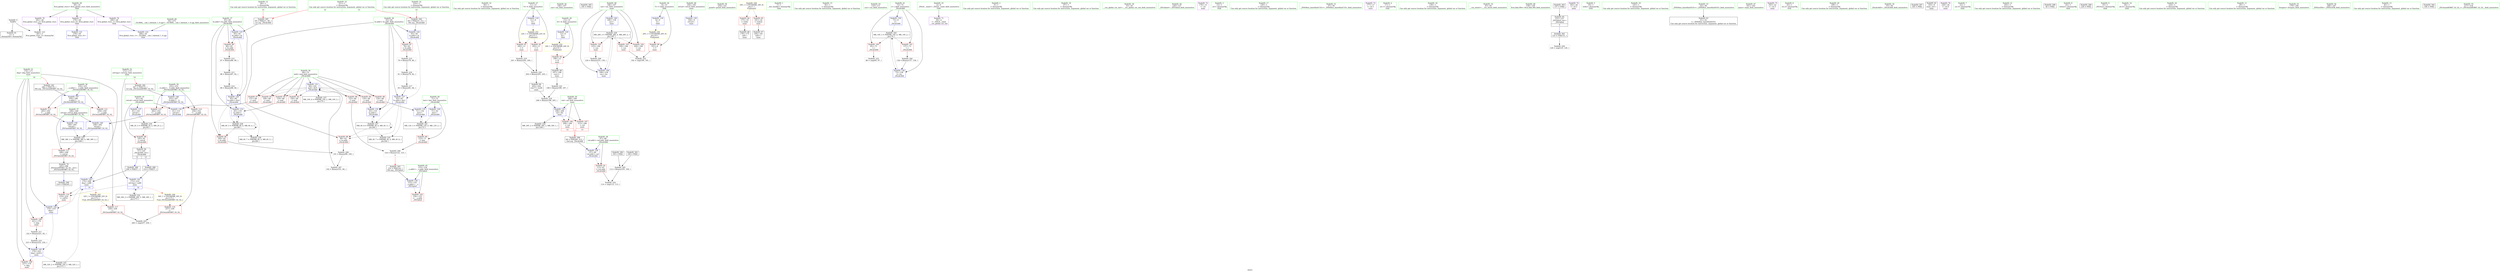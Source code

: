digraph "SVFG" {
	label="SVFG";

	Node0x55e3851e9560 [shape=record,color=grey,label="{NodeID: 0\nNullPtr}"];
	Node0x55e3851e9560 -> Node0x55e385205230[style=solid];
	Node0x55e3851e9560 -> Node0x55e385209670[style=solid];
	Node0x55e385203f70 [shape=record,color=red,label="{NodeID: 97\n131\<--69\n\<--mid\n_Z4calcddd\n}"];
	Node0x55e385203f70 -> Node0x55e385209f90[style=solid];
	Node0x55e385201610 [shape=record,color=green,label="{NodeID: 14\n84\<--1\n\<--dummyObj\nCan only get source location for instruction, argument, global var or function.}"];
	Node0x55e385203ab0 [shape=record,color=red,label="{NodeID: 111\n268\<--248\n\<--retval\n_ZSt3minIdERKT_S2_S2_\n}"];
	Node0x55e385203ab0 -> Node0x55e3852059e0[style=solid];
	Node0x55e385202410 [shape=record,color=green,label="{NodeID: 28\n13\<--14\nD\<--D_field_insensitive\nGlob }"];
	Node0x55e385202410 -> Node0x55e385206500[style=solid];
	Node0x55e385202410 -> Node0x55e385209370[style=solid];
	Node0x55e38522b180 [shape=record,color=black,label="{NodeID: 291\n246 = PHI(170, )\n0th arg _ZSt3minIdERKT_S2_S2_ }"];
	Node0x55e38522b180 -> Node0x55e38520aa20[style=solid];
	Node0x55e38520f1c0 [shape=record,color=grey,label="{NodeID: 208\n124 = Binary(122, 123, )\n|{<s0>5}}"];
	Node0x55e38520f1c0:s0 -> Node0x55e38522b400[style=solid,color=red];
	Node0x55e385209840 [shape=record,color=blue,label="{NodeID: 125\n65\<--59\nhi.addr\<--hi\n_Z4calcddd\n}"];
	Node0x55e385209840 -> Node0x55e3852069e0[style=dashed];
	Node0x55e385209840 -> Node0x55e385209ab0[style=dashed];
	Node0x55e3852030c0 [shape=record,color=green,label="{NodeID: 42\n106\<--107\nsin\<--sin_field_insensitive\n}"];
	Node0x55e38522c980 [shape=record,color=black,label="{NodeID: 305\n195 = PHI()\n}"];
	Node0x55e3852106c0 [shape=record,color=grey,label="{NodeID: 222\n192 = cmp(190, 191, )\n}"];
	Node0x55e38520a3a0 [shape=record,color=blue,label="{NodeID: 139\n164\<--9\nretval\<--\nmain\n}"];
	Node0x55e385204dc0 [shape=record,color=green,label="{NodeID: 56\n230\<--231\nprintf\<--printf_field_insensitive\n}"];
	Node0x55e38521a600 [shape=record,color=black,label="{NodeID: 236\nMR_6V_7 = PHI(MR_6V_4, MR_6V_5, )\npts\{66 \}\n}"];
	Node0x55e3852059e0 [shape=record,color=black,label="{NodeID: 70\n245\<--268\n_ZSt3minIdERKT_S2_S2__ret\<--\n_ZSt3minIdERKT_S2_S2_\n|{<s0>14}}"];
	Node0x55e3852059e0:s0 -> Node0x55e38522b080[style=solid,color=blue];
	Node0x55e38521e1d0 [shape=record,color=yellow,style=double,label="{NodeID: 250\n20V_1 = ENCHI(MR_20V_0)\npts\{10 \}\nFun[main]}"];
	Node0x55e38521e1d0 -> Node0x55e385206290[style=dashed];
	Node0x55e3852065d0 [shape=record,color=red,label="{NodeID: 84\n175\<--19\n\<--stdin\nmain\n}"];
	Node0x55e3852065d0 -> Node0x55e3852056a0[style=solid];
	Node0x55e385200610 [shape=record,color=green,label="{NodeID: 1\n7\<--1\n__dso_handle\<--dummyObj\nGlob }"];
	Node0x55e385204040 [shape=record,color=red,label="{NodeID: 98\n134\<--69\n\<--mid\n_Z4calcddd\n}"];
	Node0x55e385204040 -> Node0x55e38520a060[style=solid];
	Node0x55e385201710 [shape=record,color=green,label="{NodeID: 15\n92\<--1\n\<--dummyObj\nCan only get source location for instruction, argument, global var or function.}"];
	Node0x55e385203b80 [shape=record,color=red,label="{NodeID: 112\n258\<--250\n\<--__a.addr\n_ZSt3minIdERKT_S2_S2_\n}"];
	Node0x55e385203b80 -> Node0x55e3852090d0[style=solid];
	Node0x55e385202510 [shape=record,color=green,label="{NodeID: 29\n28\<--32\nllvm.global_ctors\<--llvm.global_ctors_field_insensitive\nGlob }"];
	Node0x55e385202510 -> Node0x55e385205f90[style=solid];
	Node0x55e385202510 -> Node0x55e385206090[style=solid];
	Node0x55e385202510 -> Node0x55e385206190[style=solid];
	Node0x55e38522b2c0 [shape=record,color=black,label="{NodeID: 292\n247 = PHI(172, )\n1st arg _ZSt3minIdERKT_S2_S2_ }"];
	Node0x55e38522b2c0 -> Node0x55e38520aaf0[style=solid];
	Node0x55e38520f340 [shape=record,color=grey,label="{NodeID: 209\n234 = Binary(233, 139, )\n}"];
	Node0x55e38520f340 -> Node0x55e38520a950[style=solid];
	Node0x55e385209910 [shape=record,color=blue,label="{NodeID: 126\n67\<--60\nval.addr\<--val\n_Z4calcddd\n}"];
	Node0x55e385209910 -> Node0x55e385206b80[style=dashed];
	Node0x55e3852031c0 [shape=record,color=green,label="{NodeID: 43\n110\<--111\ncos\<--cos_field_insensitive\n}"];
	Node0x55e38522ca50 [shape=record,color=black,label="{NodeID: 306\n209 = PHI(57, )\n}"];
	Node0x55e38522ca50 -> Node0x55e38520a610[style=solid];
	Node0x55e385210840 [shape=record,color=grey,label="{NodeID: 223\n96 = cmp(95, 97, )\n}"];
	Node0x55e38520a470 [shape=record,color=blue,label="{NodeID: 140\n166\<--139\ncas\<--\nmain\n}"];
	Node0x55e38520a470 -> Node0x55e385218300[style=dashed];
	Node0x55e385204ec0 [shape=record,color=green,label="{NodeID: 57\n248\<--249\nretval\<--retval_field_insensitive\n_ZSt3minIdERKT_S2_S2_\n}"];
	Node0x55e385204ec0 -> Node0x55e385203ab0[style=solid];
	Node0x55e385204ec0 -> Node0x55e38520abc0[style=solid];
	Node0x55e385204ec0 -> Node0x55e38520ac90[style=solid];
	Node0x55e38521ab00 [shape=record,color=black,label="{NodeID: 237\nMR_10V_4 = PHI(MR_10V_2, MR_10V_3, )\npts\{70 \}\n}"];
	Node0x55e385205ab0 [shape=record,color=purple,label="{NodeID: 71\n39\<--4\n\<--_ZStL8__ioinit\n__cxx_global_var_init\n}"];
	Node0x55e38521e2b0 [shape=record,color=yellow,style=double,label="{NodeID: 251\n22V_1 = ENCHI(MR_22V_0)\npts\{12 \}\nFun[main]}"];
	Node0x55e38521e2b0 -> Node0x55e385206360[style=dashed];
	Node0x55e38521e2b0 -> Node0x55e385206430[style=dashed];
	Node0x55e3852066a0 [shape=record,color=red,label="{NodeID: 85\n181\<--24\n\<--stdout\nmain\n}"];
	Node0x55e3852066a0 -> Node0x55e385205770[style=solid];
	Node0x55e3852006a0 [shape=record,color=green,label="{NodeID: 2\n9\<--1\n\<--dummyObj\nCan only get source location for instruction, argument, global var or function.}"];
	Node0x55e385204110 [shape=record,color=red,label="{NodeID: 99\n123\<--71\n\<--last\n_Z4calcddd\n}"];
	Node0x55e385204110 -> Node0x55e38520f1c0[style=solid];
	Node0x55e385201810 [shape=record,color=green,label="{NodeID: 16\n97\<--1\n\<--dummyObj\nCan only get source location for instruction, argument, global var or function.}"];
	Node0x55e385203c50 [shape=record,color=red,label="{NodeID: 113\n265\<--250\n\<--__a.addr\n_ZSt3minIdERKT_S2_S2_\n}"];
	Node0x55e385203c50 -> Node0x55e38520ac90[style=solid];
	Node0x55e385202610 [shape=record,color=green,label="{NodeID: 30\n33\<--34\n__cxx_global_var_init\<--__cxx_global_var_init_field_insensitive\n}"];
	Node0x55e38522b400 [shape=record,color=black,label="{NodeID: 293\n152 = PHI(124, )\n0th arg _ZSt3absd }"];
	Node0x55e38522b400 -> Node0x55e38520a2d0[style=solid];
	Node0x55e38520f4c0 [shape=record,color=grey,label="{NodeID: 210\n223 = Binary(222, 224, )\n}"];
	Node0x55e38520f4c0 -> Node0x55e38520a880[style=solid];
	Node0x55e3852099e0 [shape=record,color=blue,label="{NodeID: 127\n63\<--83\nlo.addr\<--div1\n_Z4calcddd\n}"];
	Node0x55e3852099e0 -> Node0x55e385206910[style=dashed];
	Node0x55e3852099e0 -> Node0x55e385209df0[style=dashed];
	Node0x55e3852099e0 -> Node0x55e385217900[style=dashed];
	Node0x55e3852099e0 -> Node0x55e38521a100[style=dashed];
	Node0x55e3852032c0 [shape=record,color=green,label="{NodeID: 44\n126\<--127\n_ZSt3absd\<--_ZSt3absd_field_insensitive\n}"];
	Node0x55e3852109c0 [shape=record,color=grey,label="{NodeID: 224\n114 = cmp(112, 113, )\n}"];
	Node0x55e38520a540 [shape=record,color=blue,label="{NodeID: 141\n168\<--206\nval\<--div\nmain\n}"];
	Node0x55e38520a540 -> Node0x55e3852036a0[style=dashed];
	Node0x55e38520a540 -> Node0x55e385203770[style=dashed];
	Node0x55e38520a540 -> Node0x55e385218800[style=dashed];
	Node0x55e385204f90 [shape=record,color=green,label="{NodeID: 58\n250\<--251\n__a.addr\<--__a.addr_field_insensitive\n_ZSt3minIdERKT_S2_S2_\n}"];
	Node0x55e385204f90 -> Node0x55e385203b80[style=solid];
	Node0x55e385204f90 -> Node0x55e385203c50[style=solid];
	Node0x55e385204f90 -> Node0x55e38520aa20[style=solid];
	Node0x55e385205b80 [shape=record,color=purple,label="{NodeID: 72\n176\<--15\n\<--.str\nmain\n}"];
	Node0x55e38521e390 [shape=record,color=yellow,style=double,label="{NodeID: 252\n24V_1 = ENCHI(MR_24V_0)\npts\{14 \}\nFun[main]}"];
	Node0x55e38521e390 -> Node0x55e385206500[style=dashed];
	Node0x55e385206770 [shape=record,color=red,label="{NodeID: 86\n145\<--61\n\<--retval\n_Z4calcddd\n}"];
	Node0x55e385206770 -> Node0x55e385205500[style=solid];
	Node0x55e385200730 [shape=record,color=green,label="{NodeID: 3\n15\<--1\n.str\<--dummyObj\nGlob }"];
	Node0x55e3852041e0 [shape=record,color=red,label="{NodeID: 100\n95\<--73\n\<--i\n_Z4calcddd\n}"];
	Node0x55e3852041e0 -> Node0x55e385210840[style=solid];
	Node0x55e385201910 [shape=record,color=green,label="{NodeID: 17\n129\<--1\n\<--dummyObj\nCan only get source location for instruction, argument, global var or function.}"];
	Node0x55e385203d20 [shape=record,color=red,label="{NodeID: 114\n256\<--252\n\<--__b.addr\n_ZSt3minIdERKT_S2_S2_\n}"];
	Node0x55e385203d20 -> Node0x55e385209040[style=solid];
	Node0x55e385202710 [shape=record,color=green,label="{NodeID: 31\n37\<--38\n_ZNSt8ios_base4InitC1Ev\<--_ZNSt8ios_base4InitC1Ev_field_insensitive\n}"];
	Node0x55e38522b540 [shape=record,color=black,label="{NodeID: 294\n58 = PHI(210, 211, )\n0th arg _Z4calcddd }"];
	Node0x55e38522b540 -> Node0x55e385209770[style=solid];
	Node0x55e38520f640 [shape=record,color=grey,label="{NodeID: 211\n222 = Binary(221, 82, )\n}"];
	Node0x55e38520f640 -> Node0x55e38520f4c0[style=solid];
	Node0x55e385209ab0 [shape=record,color=blue,label="{NodeID: 128\n65\<--89\nhi.addr\<--div4\n_Z4calcddd\n}"];
	Node0x55e385209ab0 -> Node0x55e385206ab0[style=dashed];
	Node0x55e385209ab0 -> Node0x55e385209ec0[style=dashed];
	Node0x55e385209ab0 -> Node0x55e385217e00[style=dashed];
	Node0x55e385209ab0 -> Node0x55e38521a600[style=dashed];
	Node0x55e3852033c0 [shape=record,color=green,label="{NodeID: 45\n153\<--154\n__x.addr\<--__x.addr_field_insensitive\n_ZSt3absd\n}"];
	Node0x55e3852033c0 -> Node0x55e385204380[style=solid];
	Node0x55e3852033c0 -> Node0x55e38520a2d0[style=solid];
	Node0x55e385210b40 [shape=record,color=grey,label="{NodeID: 225\n260 = cmp(257, 259, )\n}"];
	Node0x55e38520a610 [shape=record,color=blue,label="{NodeID: 142\n170\<--209\ndeg\<--call8\nmain\n|{|<s2>14}}"];
	Node0x55e38520a610 -> Node0x55e3852039e0[style=dashed];
	Node0x55e38520a610 -> Node0x55e38520a7b0[style=dashed];
	Node0x55e38520a610:s2 -> Node0x55e38521c900[style=dashed,color=red];
	Node0x55e385205060 [shape=record,color=green,label="{NodeID: 59\n252\<--253\n__b.addr\<--__b.addr_field_insensitive\n_ZSt3minIdERKT_S2_S2_\n}"];
	Node0x55e385205060 -> Node0x55e385203d20[style=solid];
	Node0x55e385205060 -> Node0x55e385208fb0[style=solid];
	Node0x55e385205060 -> Node0x55e38520aaf0[style=solid];
	Node0x55e385205c50 [shape=record,color=purple,label="{NodeID: 73\n177\<--17\n\<--.str.1\nmain\n}"];
	Node0x55e385206840 [shape=record,color=red,label="{NodeID: 87\n78\<--63\n\<--lo.addr\n_Z4calcddd\n}"];
	Node0x55e385206840 -> Node0x55e38520fc40[style=solid];
	Node0x55e385201070 [shape=record,color=green,label="{NodeID: 4\n17\<--1\n.str.1\<--dummyObj\nGlob }"];
	Node0x55e3852042b0 [shape=record,color=red,label="{NodeID: 101\n137\<--73\n\<--i\n_Z4calcddd\n}"];
	Node0x55e3852042b0 -> Node0x55e38520ec40[style=solid];
	Node0x55e385201a10 [shape=record,color=green,label="{NodeID: 18\n139\<--1\n\<--dummyObj\nCan only get source location for instruction, argument, global var or function.}"];
	Node0x55e385208fb0 [shape=record,color=red,label="{NodeID: 115\n262\<--252\n\<--__b.addr\n_ZSt3minIdERKT_S2_S2_\n}"];
	Node0x55e385208fb0 -> Node0x55e38520abc0[style=solid];
	Node0x55e385202810 [shape=record,color=green,label="{NodeID: 32\n43\<--44\n__cxa_atexit\<--__cxa_atexit_field_insensitive\n}"];
	Node0x55e38522b750 [shape=record,color=black,label="{NodeID: 295\n59 = PHI(211, 80, )\n1st arg _Z4calcddd }"];
	Node0x55e38522b750 -> Node0x55e385209840[style=solid];
	Node0x55e38520f7c0 [shape=record,color=grey,label="{NodeID: 212\n87 = Binary(86, 80, )\n}"];
	Node0x55e38520f7c0 -> Node0x55e38520f940[style=solid];
	Node0x55e385209b80 [shape=record,color=blue,label="{NodeID: 129\n71\<--92\nlast\<--\n_Z4calcddd\n}"];
	Node0x55e385209b80 -> Node0x55e38521bf00[style=dashed];
	Node0x55e385203490 [shape=record,color=green,label="{NodeID: 46\n158\<--159\nllvm.fabs.f64\<--llvm.fabs.f64_field_insensitive\n}"];
	Node0x55e385210cc0 [shape=record,color=grey,label="{NodeID: 226\n128 = cmp(125, 129, )\n}"];
	Node0x55e38520a6e0 [shape=record,color=blue,label="{NodeID: 143\n172\<--214\nref.tmp\<--call9\nmain\n|{|<s2>14}}"];
	Node0x55e38520a6e0 -> Node0x55e3852039e0[style=dashed];
	Node0x55e38520a6e0 -> Node0x55e385219200[style=dashed];
	Node0x55e38520a6e0:s2 -> Node0x55e38521d420[style=dashed,color=red];
	Node0x55e385205130 [shape=record,color=green,label="{NodeID: 60\n30\<--275\n_GLOBAL__sub_I_hilomid_1_0.cpp\<--_GLOBAL__sub_I_hilomid_1_0.cpp_field_insensitive\n}"];
	Node0x55e385205130 -> Node0x55e385209570[style=solid];
	Node0x55e385205d20 [shape=record,color=purple,label="{NodeID: 74\n182\<--20\n\<--.str.2\nmain\n}"];
	Node0x55e385206910 [shape=record,color=red,label="{NodeID: 88\n99\<--63\n\<--lo.addr\n_Z4calcddd\n}"];
	Node0x55e385206910 -> Node0x55e38520eec0[style=solid];
	Node0x55e385201100 [shape=record,color=green,label="{NodeID: 5\n19\<--1\nstdin\<--dummyObj\nGlob }"];
	Node0x55e385204380 [shape=record,color=red,label="{NodeID: 102\n156\<--153\n\<--__x.addr\n_ZSt3absd\n}"];
	Node0x55e385201b10 [shape=record,color=green,label="{NodeID: 19\n143\<--1\n\<--dummyObj\nCan only get source location for instruction, argument, global var or function.}"];
	Node0x55e385209040 [shape=record,color=red,label="{NodeID: 116\n257\<--256\n\<--\n_ZSt3minIdERKT_S2_S2_\n}"];
	Node0x55e385209040 -> Node0x55e385210b40[style=solid];
	Node0x55e385202910 [shape=record,color=green,label="{NodeID: 33\n42\<--48\n_ZNSt8ios_base4InitD1Ev\<--_ZNSt8ios_base4InitD1Ev_field_insensitive\n}"];
	Node0x55e385202910 -> Node0x55e385205400[style=solid];
	Node0x55e38522b8d0 [shape=record,color=black,label="{NodeID: 296\n60 = PHI(208, 213, )\n2nd arg _Z4calcddd }"];
	Node0x55e38522b8d0 -> Node0x55e385209910[style=solid];
	Node0x55e38520f940 [shape=record,color=grey,label="{NodeID: 213\n88 = Binary(87, 82, )\n}"];
	Node0x55e38520f940 -> Node0x55e38520fac0[style=solid];
	Node0x55e385209c50 [shape=record,color=blue,label="{NodeID: 130\n73\<--9\ni\<--\n_Z4calcddd\n}"];
	Node0x55e385209c50 -> Node0x55e38521c400[style=dashed];
	Node0x55e385203590 [shape=record,color=green,label="{NodeID: 47\n161\<--162\nmain\<--main_field_insensitive\n}"];
	Node0x55e385217900 [shape=record,color=black,label="{NodeID: 227\nMR_4V_6 = PHI(MR_4V_4, MR_4V_5, )\npts\{64 \}\n}"];
	Node0x55e385217900 -> Node0x55e385206910[style=dashed];
	Node0x55e385217900 -> Node0x55e385209df0[style=dashed];
	Node0x55e385217900 -> Node0x55e385217900[style=dashed];
	Node0x55e385217900 -> Node0x55e38521a100[style=dashed];
	Node0x55e38520a7b0 [shape=record,color=blue,label="{NodeID: 144\n170\<--219\ndeg\<--\nmain\n}"];
	Node0x55e38520a7b0 -> Node0x55e385203840[style=dashed];
	Node0x55e38520a7b0 -> Node0x55e38520a880[style=dashed];
	Node0x55e385205230 [shape=record,color=black,label="{NodeID: 61\n2\<--3\ndummyVal\<--dummyVal\n}"];
	Node0x55e38521bf00 [shape=record,color=black,label="{NodeID: 241\nMR_12V_3 = PHI(MR_12V_4, MR_12V_2, )\npts\{72 \}\n}"];
	Node0x55e38521bf00 -> Node0x55e385204110[style=dashed];
	Node0x55e38521bf00 -> Node0x55e38520a060[style=dashed];
	Node0x55e385205df0 [shape=record,color=purple,label="{NodeID: 75\n183\<--22\n\<--.str.3\nmain\n}"];
	Node0x55e3852069e0 [shape=record,color=red,label="{NodeID: 89\n86\<--65\n\<--hi.addr\n_Z4calcddd\n}"];
	Node0x55e3852069e0 -> Node0x55e38520f7c0[style=solid];
	Node0x55e385201190 [shape=record,color=green,label="{NodeID: 6\n20\<--1\n.str.2\<--dummyObj\nGlob }"];
	Node0x55e385204450 [shape=record,color=red,label="{NodeID: 103\n190\<--166\n\<--cas\nmain\n}"];
	Node0x55e385204450 -> Node0x55e3852106c0[style=solid];
	Node0x55e385201c10 [shape=record,color=green,label="{NodeID: 20\n199\<--1\n\<--dummyObj\nCan only get source location for instruction, argument, global var or function.}"];
	Node0x55e3852090d0 [shape=record,color=red,label="{NodeID: 117\n259\<--258\n\<--\n_ZSt3minIdERKT_S2_S2_\n}"];
	Node0x55e3852090d0 -> Node0x55e385210b40[style=solid];
	Node0x55e385202a10 [shape=record,color=green,label="{NodeID: 34\n55\<--56\n_Z4calcddd\<--_Z4calcddd_field_insensitive\n}"];
	Node0x55e38522bf60 [shape=record,color=black,label="{NodeID: 297\n185 = PHI()\n}"];
	Node0x55e38520fac0 [shape=record,color=grey,label="{NodeID: 214\n89 = Binary(88, 84, )\n}"];
	Node0x55e38520fac0 -> Node0x55e385209ab0[style=solid];
	Node0x55e385209d20 [shape=record,color=blue,label="{NodeID: 131\n69\<--102\nmid\<--div5\n_Z4calcddd\n}"];
	Node0x55e385209d20 -> Node0x55e385206c50[style=dashed];
	Node0x55e385209d20 -> Node0x55e385206d20[style=dashed];
	Node0x55e385209d20 -> Node0x55e385206df0[style=dashed];
	Node0x55e385209d20 -> Node0x55e385206ec0[style=dashed];
	Node0x55e385209d20 -> Node0x55e385203ea0[style=dashed];
	Node0x55e385209d20 -> Node0x55e385203f70[style=dashed];
	Node0x55e385209d20 -> Node0x55e385204040[style=dashed];
	Node0x55e385209d20 -> Node0x55e385209d20[style=dashed];
	Node0x55e385209d20 -> Node0x55e38521ab00[style=dashed];
	Node0x55e3852046b0 [shape=record,color=green,label="{NodeID: 48\n164\<--165\nretval\<--retval_field_insensitive\nmain\n}"];
	Node0x55e3852046b0 -> Node0x55e38520a3a0[style=solid];
	Node0x55e385217e00 [shape=record,color=black,label="{NodeID: 228\nMR_6V_5 = PHI(MR_6V_6, MR_6V_4, )\npts\{66 \}\n}"];
	Node0x55e385217e00 -> Node0x55e385206ab0[style=dashed];
	Node0x55e385217e00 -> Node0x55e385209ec0[style=dashed];
	Node0x55e385217e00 -> Node0x55e385217e00[style=dashed];
	Node0x55e385217e00 -> Node0x55e38521a600[style=dashed];
	Node0x55e38520a880 [shape=record,color=blue,label="{NodeID: 145\n170\<--223\ndeg\<--mul12\nmain\n}"];
	Node0x55e38520a880 -> Node0x55e385203910[style=dashed];
	Node0x55e38520a880 -> Node0x55e385218d00[style=dashed];
	Node0x55e385205330 [shape=record,color=black,label="{NodeID: 62\n163\<--9\nmain_ret\<--\nmain\n}"];
	Node0x55e38521c400 [shape=record,color=black,label="{NodeID: 242\nMR_14V_3 = PHI(MR_14V_4, MR_14V_2, )\npts\{74 \}\n}"];
	Node0x55e38521c400 -> Node0x55e3852041e0[style=dashed];
	Node0x55e38521c400 -> Node0x55e3852042b0[style=dashed];
	Node0x55e38521c400 -> Node0x55e38520a130[style=dashed];
	Node0x55e385205ec0 [shape=record,color=purple,label="{NodeID: 76\n228\<--26\n\<--.str.4\nmain\n}"];
	Node0x55e385206ab0 [shape=record,color=red,label="{NodeID: 90\n100\<--65\n\<--hi.addr\n_Z4calcddd\n}"];
	Node0x55e385206ab0 -> Node0x55e38520eec0[style=solid];
	Node0x55e385201220 [shape=record,color=green,label="{NodeID: 7\n22\<--1\n.str.3\<--dummyObj\nGlob }"];
	Node0x55e385204520 [shape=record,color=red,label="{NodeID: 104\n226\<--166\n\<--cas\nmain\n}"];
	Node0x55e385201d10 [shape=record,color=green,label="{NodeID: 21\n202\<--1\n\<--dummyObj\nCan only get source location for instruction, argument, global var or function.}"];
	Node0x55e3852091a0 [shape=record,color=blue,label="{NodeID: 118\n8\<--9\nT\<--\nGlob }"];
	Node0x55e3852091a0 -> Node0x55e38521e1d0[style=dashed];
	Node0x55e385202b10 [shape=record,color=green,label="{NodeID: 35\n61\<--62\nretval\<--retval_field_insensitive\n_Z4calcddd\n}"];
	Node0x55e385202b10 -> Node0x55e385206770[style=solid];
	Node0x55e385202b10 -> Node0x55e385209f90[style=solid];
	Node0x55e385202b10 -> Node0x55e38520a200[style=solid];
	Node0x55e38522c060 [shape=record,color=black,label="{NodeID: 298\n40 = PHI()\n}"];
	Node0x55e38520fc40 [shape=record,color=grey,label="{NodeID: 215\n79 = Binary(78, 80, )\n}"];
	Node0x55e38520fc40 -> Node0x55e38520fdc0[style=solid];
	Node0x55e385209df0 [shape=record,color=blue,label="{NodeID: 132\n63\<--116\nlo.addr\<--\n_Z4calcddd\n}"];
	Node0x55e385209df0 -> Node0x55e385217900[style=dashed];
	Node0x55e385204780 [shape=record,color=green,label="{NodeID: 49\n166\<--167\ncas\<--cas_field_insensitive\nmain\n}"];
	Node0x55e385204780 -> Node0x55e385204450[style=solid];
	Node0x55e385204780 -> Node0x55e385204520[style=solid];
	Node0x55e385204780 -> Node0x55e3852045f0[style=solid];
	Node0x55e385204780 -> Node0x55e38520a470[style=solid];
	Node0x55e385204780 -> Node0x55e38520a950[style=solid];
	Node0x55e385218300 [shape=record,color=black,label="{NodeID: 229\nMR_28V_3 = PHI(MR_28V_4, MR_28V_2, )\npts\{167 \}\n}"];
	Node0x55e385218300 -> Node0x55e385204450[style=dashed];
	Node0x55e385218300 -> Node0x55e385204520[style=dashed];
	Node0x55e385218300 -> Node0x55e3852045f0[style=dashed];
	Node0x55e385218300 -> Node0x55e38520a950[style=dashed];
	Node0x55e38520a950 [shape=record,color=blue,label="{NodeID: 146\n166\<--234\ncas\<--inc\nmain\n}"];
	Node0x55e38520a950 -> Node0x55e385218300[style=dashed];
	Node0x55e385205400 [shape=record,color=black,label="{NodeID: 63\n41\<--42\n\<--_ZNSt8ios_base4InitD1Ev\nCan only get source location for instruction, argument, global var or function.}"];
	Node0x55e38521c900 [shape=record,color=yellow,style=double,label="{NodeID: 243\n32V_1 = ENCHI(MR_32V_0)\npts\{171 \}\nFun[_ZSt3minIdERKT_S2_S2_]}"];
	Node0x55e38521c900 -> Node0x55e3852090d0[style=dashed];
	Node0x55e385205f90 [shape=record,color=purple,label="{NodeID: 77\n279\<--28\nllvm.global_ctors_0\<--llvm.global_ctors\nGlob }"];
	Node0x55e385205f90 -> Node0x55e385209470[style=solid];
	Node0x55e385206b80 [shape=record,color=red,label="{NodeID: 91\n113\<--67\n\<--val.addr\n_Z4calcddd\n}"];
	Node0x55e385206b80 -> Node0x55e3852109c0[style=solid];
	Node0x55e3852012b0 [shape=record,color=green,label="{NodeID: 8\n24\<--1\nstdout\<--dummyObj\nGlob }"];
	Node0x55e3852045f0 [shape=record,color=red,label="{NodeID: 105\n233\<--166\n\<--cas\nmain\n}"];
	Node0x55e3852045f0 -> Node0x55e38520f340[style=solid];
	Node0x55e385201e10 [shape=record,color=green,label="{NodeID: 22\n210\<--1\n\<--dummyObj\nCan only get source location for instruction, argument, global var or function.|{<s0>12}}"];
	Node0x55e385201e10:s0 -> Node0x55e38522b540[style=solid,color=red];
	Node0x55e385209270 [shape=record,color=blue,label="{NodeID: 119\n11\<--9\nV\<--\nGlob }"];
	Node0x55e385209270 -> Node0x55e38521e2b0[style=dashed];
	Node0x55e385202be0 [shape=record,color=green,label="{NodeID: 36\n63\<--64\nlo.addr\<--lo.addr_field_insensitive\n_Z4calcddd\n}"];
	Node0x55e385202be0 -> Node0x55e385206840[style=solid];
	Node0x55e385202be0 -> Node0x55e385206910[style=solid];
	Node0x55e385202be0 -> Node0x55e385209770[style=solid];
	Node0x55e385202be0 -> Node0x55e3852099e0[style=solid];
	Node0x55e385202be0 -> Node0x55e385209df0[style=solid];
	Node0x55e38522c160 [shape=record,color=black,label="{NodeID: 299\n229 = PHI()\n}"];
	Node0x55e38520fdc0 [shape=record,color=grey,label="{NodeID: 216\n81 = Binary(79, 82, )\n}"];
	Node0x55e38520fdc0 -> Node0x55e38520ff40[style=solid];
	Node0x55e385209ec0 [shape=record,color=blue,label="{NodeID: 133\n65\<--119\nhi.addr\<--\n_Z4calcddd\n}"];
	Node0x55e385209ec0 -> Node0x55e385217e00[style=dashed];
	Node0x55e385204850 [shape=record,color=green,label="{NodeID: 50\n168\<--169\nval\<--val_field_insensitive\nmain\n}"];
	Node0x55e385204850 -> Node0x55e3852036a0[style=solid];
	Node0x55e385204850 -> Node0x55e385203770[style=solid];
	Node0x55e385204850 -> Node0x55e38520a540[style=solid];
	Node0x55e385218800 [shape=record,color=black,label="{NodeID: 230\nMR_30V_2 = PHI(MR_30V_3, MR_30V_1, )\npts\{169 \}\n}"];
	Node0x55e385218800 -> Node0x55e38520a540[style=dashed];
	Node0x55e38520aa20 [shape=record,color=blue,label="{NodeID: 147\n250\<--246\n__a.addr\<--__a\n_ZSt3minIdERKT_S2_S2_\n}"];
	Node0x55e38520aa20 -> Node0x55e385203b80[style=dashed];
	Node0x55e38520aa20 -> Node0x55e385203c50[style=dashed];
	Node0x55e385205500 [shape=record,color=black,label="{NodeID: 64\n57\<--145\n_Z4calcddd_ret\<--\n_Z4calcddd\n|{<s0>12|<s1>13}}"];
	Node0x55e385205500:s0 -> Node0x55e38522ca50[style=solid,color=blue];
	Node0x55e385205500:s1 -> Node0x55e384f8a8f0[style=solid,color=blue];
	Node0x55e38521d420 [shape=record,color=yellow,style=double,label="{NodeID: 244\n34V_1 = ENCHI(MR_34V_0)\npts\{173 \}\nFun[_ZSt3minIdERKT_S2_S2_]}"];
	Node0x55e38521d420 -> Node0x55e385209040[style=dashed];
	Node0x55e385206090 [shape=record,color=purple,label="{NodeID: 78\n280\<--28\nllvm.global_ctors_1\<--llvm.global_ctors\nGlob }"];
	Node0x55e385206090 -> Node0x55e385209570[style=solid];
	Node0x55e385206c50 [shape=record,color=red,label="{NodeID: 92\n104\<--69\n\<--mid\n_Z4calcddd\n}"];
	Node0x55e385201340 [shape=record,color=green,label="{NodeID: 9\n25\<--1\n_ZSt3cin\<--dummyObj\nGlob }"];
	Node0x55e3852036a0 [shape=record,color=red,label="{NodeID: 106\n208\<--168\n\<--val\nmain\n|{<s0>12}}"];
	Node0x55e3852036a0:s0 -> Node0x55e38522b8d0[style=solid,color=red];
	Node0x55e385201f10 [shape=record,color=green,label="{NodeID: 23\n211\<--1\n\<--dummyObj\nCan only get source location for instruction, argument, global var or function.|{<s0>12|<s1>13}}"];
	Node0x55e385201f10:s0 -> Node0x55e38522b750[style=solid,color=red];
	Node0x55e385201f10:s1 -> Node0x55e38522b540[style=solid,color=red];
	Node0x55e385209370 [shape=record,color=blue,label="{NodeID: 120\n13\<--9\nD\<--\nGlob }"];
	Node0x55e385209370 -> Node0x55e38521e390[style=dashed];
	Node0x55e385202cb0 [shape=record,color=green,label="{NodeID: 37\n65\<--66\nhi.addr\<--hi.addr_field_insensitive\n_Z4calcddd\n}"];
	Node0x55e385202cb0 -> Node0x55e3852069e0[style=solid];
	Node0x55e385202cb0 -> Node0x55e385206ab0[style=solid];
	Node0x55e385202cb0 -> Node0x55e385209840[style=solid];
	Node0x55e385202cb0 -> Node0x55e385209ab0[style=solid];
	Node0x55e385202cb0 -> Node0x55e385209ec0[style=solid];
	Node0x55e38522c260 [shape=record,color=black,label="{NodeID: 300\n105 = PHI()\n}"];
	Node0x55e38522c260 -> Node0x55e38520ed40[style=solid];
	Node0x55e38520ff40 [shape=record,color=grey,label="{NodeID: 217\n83 = Binary(81, 84, )\n}"];
	Node0x55e38520ff40 -> Node0x55e3852099e0[style=solid];
	Node0x55e385209f90 [shape=record,color=blue,label="{NodeID: 134\n61\<--131\nretval\<--\n_Z4calcddd\n}"];
	Node0x55e385209f90 -> Node0x55e385219c00[style=dashed];
	Node0x55e385204920 [shape=record,color=green,label="{NodeID: 51\n170\<--171\ndeg\<--deg_field_insensitive\nmain\n|{|<s5>14}}"];
	Node0x55e385204920 -> Node0x55e385203840[style=solid];
	Node0x55e385204920 -> Node0x55e385203910[style=solid];
	Node0x55e385204920 -> Node0x55e38520a610[style=solid];
	Node0x55e385204920 -> Node0x55e38520a7b0[style=solid];
	Node0x55e385204920 -> Node0x55e38520a880[style=solid];
	Node0x55e385204920:s5 -> Node0x55e38522b180[style=solid,color=red];
	Node0x55e385218d00 [shape=record,color=black,label="{NodeID: 231\nMR_32V_2 = PHI(MR_32V_5, MR_32V_1, )\npts\{171 \}\n}"];
	Node0x55e385218d00 -> Node0x55e38520a610[style=dashed];
	Node0x55e38520aaf0 [shape=record,color=blue,label="{NodeID: 148\n252\<--247\n__b.addr\<--__b\n_ZSt3minIdERKT_S2_S2_\n}"];
	Node0x55e38520aaf0 -> Node0x55e385203d20[style=dashed];
	Node0x55e38520aaf0 -> Node0x55e385208fb0[style=dashed];
	Node0x55e3852055d0 [shape=record,color=black,label="{NodeID: 65\n151\<--157\n_ZSt3absd_ret\<--\n_ZSt3absd\n|{<s0>5}}"];
	Node0x55e3852055d0:s0 -> Node0x55e38522c4c0[style=solid,color=blue];
	Node0x55e385206190 [shape=record,color=purple,label="{NodeID: 79\n281\<--28\nllvm.global_ctors_2\<--llvm.global_ctors\nGlob }"];
	Node0x55e385206190 -> Node0x55e385209670[style=solid];
	Node0x55e385206d20 [shape=record,color=red,label="{NodeID: 93\n108\<--69\n\<--mid\n_Z4calcddd\n}"];
	Node0x55e3852013d0 [shape=record,color=green,label="{NodeID: 10\n26\<--1\n.str.4\<--dummyObj\nGlob }"];
	Node0x55e385203770 [shape=record,color=red,label="{NodeID: 107\n213\<--168\n\<--val\nmain\n|{<s0>13}}"];
	Node0x55e385203770:s0 -> Node0x55e38522b8d0[style=solid,color=red];
	Node0x55e385202010 [shape=record,color=green,label="{NodeID: 24\n224\<--1\n\<--dummyObj\nCan only get source location for instruction, argument, global var or function.}"];
	Node0x55e38520ec40 [shape=record,color=grey,label="{NodeID: 204\n138 = Binary(137, 139, )\n}"];
	Node0x55e38520ec40 -> Node0x55e38520a130[style=solid];
	Node0x55e385209470 [shape=record,color=blue,label="{NodeID: 121\n279\<--29\nllvm.global_ctors_0\<--\nGlob }"];
	Node0x55e385202d80 [shape=record,color=green,label="{NodeID: 38\n67\<--68\nval.addr\<--val.addr_field_insensitive\n_Z4calcddd\n}"];
	Node0x55e385202d80 -> Node0x55e385206b80[style=solid];
	Node0x55e385202d80 -> Node0x55e385209910[style=solid];
	Node0x55e38522c3c0 [shape=record,color=black,label="{NodeID: 301\n109 = PHI()\n}"];
	Node0x55e38522c3c0 -> Node0x55e38520ed40[style=solid];
	Node0x55e3852100c0 [shape=record,color=grey,label="{NodeID: 218\n206 = Binary(198, 205, )\n}"];
	Node0x55e3852100c0 -> Node0x55e38520a540[style=solid];
	Node0x55e38520a060 [shape=record,color=blue,label="{NodeID: 135\n71\<--134\nlast\<--\n_Z4calcddd\n}"];
	Node0x55e38520a060 -> Node0x55e38521bf00[style=dashed];
	Node0x55e3852049f0 [shape=record,color=green,label="{NodeID: 52\n172\<--173\nref.tmp\<--ref.tmp_field_insensitive\nmain\n|{|<s1>14}}"];
	Node0x55e3852049f0 -> Node0x55e38520a6e0[style=solid];
	Node0x55e3852049f0:s1 -> Node0x55e38522b2c0[style=solid,color=red];
	Node0x55e385219200 [shape=record,color=black,label="{NodeID: 232\nMR_34V_2 = PHI(MR_34V_3, MR_34V_1, )\npts\{173 \}\n}"];
	Node0x55e385219200 -> Node0x55e38520a6e0[style=dashed];
	Node0x55e38520abc0 [shape=record,color=blue,label="{NodeID: 149\n248\<--262\nretval\<--\n_ZSt3minIdERKT_S2_S2_\n}"];
	Node0x55e38520abc0 -> Node0x55e385219700[style=dashed];
	Node0x55e3852056a0 [shape=record,color=black,label="{NodeID: 66\n178\<--175\ncall\<--\nmain\n}"];
	Node0x55e385206290 [shape=record,color=red,label="{NodeID: 80\n191\<--8\n\<--T\nmain\n}"];
	Node0x55e385206290 -> Node0x55e3852106c0[style=solid];
	Node0x55e385206df0 [shape=record,color=red,label="{NodeID: 94\n116\<--69\n\<--mid\n_Z4calcddd\n}"];
	Node0x55e385206df0 -> Node0x55e385209df0[style=solid];
	Node0x55e385201460 [shape=record,color=green,label="{NodeID: 11\n29\<--1\n\<--dummyObj\nCan only get source location for instruction, argument, global var or function.}"];
	Node0x55e385203840 [shape=record,color=red,label="{NodeID: 108\n221\<--170\n\<--deg\nmain\n}"];
	Node0x55e385203840 -> Node0x55e38520f640[style=solid];
	Node0x55e385202110 [shape=record,color=green,label="{NodeID: 25\n4\<--6\n_ZStL8__ioinit\<--_ZStL8__ioinit_field_insensitive\nGlob }"];
	Node0x55e385202110 -> Node0x55e385205ab0[style=solid];
	Node0x55e38520ed40 [shape=record,color=grey,label="{NodeID: 205\n112 = Binary(105, 109, )\n}"];
	Node0x55e38520ed40 -> Node0x55e3852109c0[style=solid];
	Node0x55e385209570 [shape=record,color=blue,label="{NodeID: 122\n280\<--30\nllvm.global_ctors_1\<--_GLOBAL__sub_I_hilomid_1_0.cpp\nGlob }"];
	Node0x55e385202e50 [shape=record,color=green,label="{NodeID: 39\n69\<--70\nmid\<--mid_field_insensitive\n_Z4calcddd\n}"];
	Node0x55e385202e50 -> Node0x55e385206c50[style=solid];
	Node0x55e385202e50 -> Node0x55e385206d20[style=solid];
	Node0x55e385202e50 -> Node0x55e385206df0[style=solid];
	Node0x55e385202e50 -> Node0x55e385206ec0[style=solid];
	Node0x55e385202e50 -> Node0x55e385203ea0[style=solid];
	Node0x55e385202e50 -> Node0x55e385203f70[style=solid];
	Node0x55e385202e50 -> Node0x55e385204040[style=solid];
	Node0x55e385202e50 -> Node0x55e385209d20[style=solid];
	Node0x55e38522c4c0 [shape=record,color=black,label="{NodeID: 302\n125 = PHI(151, )\n}"];
	Node0x55e38522c4c0 -> Node0x55e385210cc0[style=solid];
	Node0x55e385210240 [shape=record,color=grey,label="{NodeID: 219\n201 = Binary(202, 200, )\n}"];
	Node0x55e385210240 -> Node0x55e3852103c0[style=solid];
	Node0x55e38520a130 [shape=record,color=blue,label="{NodeID: 136\n73\<--138\ni\<--inc\n_Z4calcddd\n}"];
	Node0x55e38520a130 -> Node0x55e38521c400[style=dashed];
	Node0x55e385204ac0 [shape=record,color=green,label="{NodeID: 53\n179\<--180\nfreopen\<--freopen_field_insensitive\n}"];
	Node0x55e385219700 [shape=record,color=black,label="{NodeID: 233\nMR_38V_3 = PHI(MR_38V_4, MR_38V_2, )\npts\{249 \}\n}"];
	Node0x55e385219700 -> Node0x55e385203ab0[style=dashed];
	Node0x55e38520ac90 [shape=record,color=blue,label="{NodeID: 150\n248\<--265\nretval\<--\n_ZSt3minIdERKT_S2_S2_\n}"];
	Node0x55e38520ac90 -> Node0x55e385219700[style=dashed];
	Node0x55e385205770 [shape=record,color=black,label="{NodeID: 67\n184\<--181\ncall1\<--\nmain\n}"];
	Node0x55e385206360 [shape=record,color=red,label="{NodeID: 81\n200\<--11\n\<--V\nmain\n}"];
	Node0x55e385206360 -> Node0x55e385210240[style=solid];
	Node0x55e385206ec0 [shape=record,color=red,label="{NodeID: 95\n119\<--69\n\<--mid\n_Z4calcddd\n}"];
	Node0x55e385206ec0 -> Node0x55e385209ec0[style=solid];
	Node0x55e3852014f0 [shape=record,color=green,label="{NodeID: 12\n80\<--1\n\<--dummyObj\nCan only get source location for instruction, argument, global var or function.|{<s0>13}}"];
	Node0x55e3852014f0:s0 -> Node0x55e38522b750[style=solid,color=red];
	Node0x55e385203910 [shape=record,color=red,label="{NodeID: 109\n227\<--170\n\<--deg\nmain\n}"];
	Node0x55e385202210 [shape=record,color=green,label="{NodeID: 26\n8\<--10\nT\<--T_field_insensitive\nGlob }"];
	Node0x55e385202210 -> Node0x55e385206290[style=solid];
	Node0x55e385202210 -> Node0x55e3852091a0[style=solid];
	Node0x55e384f8a8f0 [shape=record,color=black,label="{NodeID: 289\n214 = PHI(57, )\n}"];
	Node0x55e384f8a8f0 -> Node0x55e38520a6e0[style=solid];
	Node0x55e38520eec0 [shape=record,color=grey,label="{NodeID: 206\n101 = Binary(99, 100, )\n}"];
	Node0x55e38520eec0 -> Node0x55e38520f040[style=solid];
	Node0x55e385209670 [shape=record,color=blue, style = dotted,label="{NodeID: 123\n281\<--3\nllvm.global_ctors_2\<--dummyVal\nGlob }"];
	Node0x55e385202f20 [shape=record,color=green,label="{NodeID: 40\n71\<--72\nlast\<--last_field_insensitive\n_Z4calcddd\n}"];
	Node0x55e385202f20 -> Node0x55e385204110[style=solid];
	Node0x55e385202f20 -> Node0x55e385209b80[style=solid];
	Node0x55e385202f20 -> Node0x55e38520a060[style=solid];
	Node0x55e38522c7e0 [shape=record,color=black,label="{NodeID: 303\n157 = PHI()\n}"];
	Node0x55e38522c7e0 -> Node0x55e3852055d0[style=solid];
	Node0x55e3852103c0 [shape=record,color=grey,label="{NodeID: 220\n204 = Binary(201, 203, )\n}"];
	Node0x55e3852103c0 -> Node0x55e385205910[style=solid];
	Node0x55e38520a200 [shape=record,color=blue,label="{NodeID: 137\n61\<--143\nretval\<--\n_Z4calcddd\n}"];
	Node0x55e38520a200 -> Node0x55e385219c00[style=dashed];
	Node0x55e385204bc0 [shape=record,color=green,label="{NodeID: 54\n186\<--187\n_ZNSirsERi\<--_ZNSirsERi_field_insensitive\n}"];
	Node0x55e385219c00 [shape=record,color=black,label="{NodeID: 234\nMR_2V_3 = PHI(MR_2V_4, MR_2V_2, )\npts\{62 \}\n}"];
	Node0x55e385219c00 -> Node0x55e385206770[style=dashed];
	Node0x55e385205840 [shape=record,color=black,label="{NodeID: 68\n197\<--196\nconv\<--\nmain\n}"];
	Node0x55e385205840 -> Node0x55e385210540[style=solid];
	Node0x55e385206430 [shape=record,color=red,label="{NodeID: 82\n203\<--11\n\<--V\nmain\n}"];
	Node0x55e385206430 -> Node0x55e3852103c0[style=solid];
	Node0x55e385203ea0 [shape=record,color=red,label="{NodeID: 96\n122\<--69\n\<--mid\n_Z4calcddd\n}"];
	Node0x55e385203ea0 -> Node0x55e38520f1c0[style=solid];
	Node0x55e385201580 [shape=record,color=green,label="{NodeID: 13\n82\<--1\n\<--dummyObj\nCan only get source location for instruction, argument, global var or function.}"];
	Node0x55e3852039e0 [shape=record,color=red,label="{NodeID: 110\n219\<--216\n\<--call10\nmain\n}"];
	Node0x55e3852039e0 -> Node0x55e38520a7b0[style=solid];
	Node0x55e385202310 [shape=record,color=green,label="{NodeID: 27\n11\<--12\nV\<--V_field_insensitive\nGlob }"];
	Node0x55e385202310 -> Node0x55e385206360[style=solid];
	Node0x55e385202310 -> Node0x55e385206430[style=solid];
	Node0x55e385202310 -> Node0x55e385209270[style=solid];
	Node0x55e38522b080 [shape=record,color=black,label="{NodeID: 290\n216 = PHI(245, )\n}"];
	Node0x55e38522b080 -> Node0x55e3852039e0[style=solid];
	Node0x55e38520f040 [shape=record,color=grey,label="{NodeID: 207\n102 = Binary(101, 84, )\n}"];
	Node0x55e38520f040 -> Node0x55e385209d20[style=solid];
	Node0x55e385209770 [shape=record,color=blue,label="{NodeID: 124\n63\<--58\nlo.addr\<--lo\n_Z4calcddd\n}"];
	Node0x55e385209770 -> Node0x55e385206840[style=dashed];
	Node0x55e385209770 -> Node0x55e3852099e0[style=dashed];
	Node0x55e385202ff0 [shape=record,color=green,label="{NodeID: 41\n73\<--74\ni\<--i_field_insensitive\n_Z4calcddd\n}"];
	Node0x55e385202ff0 -> Node0x55e3852041e0[style=solid];
	Node0x55e385202ff0 -> Node0x55e3852042b0[style=solid];
	Node0x55e385202ff0 -> Node0x55e385209c50[style=solid];
	Node0x55e385202ff0 -> Node0x55e38520a130[style=solid];
	Node0x55e38522c8b0 [shape=record,color=black,label="{NodeID: 304\n194 = PHI()\n}"];
	Node0x55e385210540 [shape=record,color=grey,label="{NodeID: 221\n198 = Binary(199, 197, )\n}"];
	Node0x55e385210540 -> Node0x55e3852100c0[style=solid];
	Node0x55e38520a2d0 [shape=record,color=blue,label="{NodeID: 138\n153\<--152\n__x.addr\<--__x\n_ZSt3absd\n}"];
	Node0x55e38520a2d0 -> Node0x55e385204380[style=dashed];
	Node0x55e385204cc0 [shape=record,color=green,label="{NodeID: 55\n217\<--218\n_ZSt3minIdERKT_S2_S2_\<--_ZSt3minIdERKT_S2_S2__field_insensitive\n}"];
	Node0x55e38521a100 [shape=record,color=black,label="{NodeID: 235\nMR_4V_7 = PHI(MR_4V_4, MR_4V_6, )\npts\{64 \}\n}"];
	Node0x55e385205910 [shape=record,color=black,label="{NodeID: 69\n205\<--204\nconv7\<--mul6\nmain\n}"];
	Node0x55e385205910 -> Node0x55e3852100c0[style=solid];
	Node0x55e38521e0c0 [shape=record,color=yellow,style=double,label="{NodeID: 249\n18V_1 = ENCHI(MR_18V_0)\npts\{1 \}\nFun[main]}"];
	Node0x55e38521e0c0 -> Node0x55e3852065d0[style=dashed];
	Node0x55e38521e0c0 -> Node0x55e3852066a0[style=dashed];
	Node0x55e385206500 [shape=record,color=red,label="{NodeID: 83\n196\<--13\n\<--D\nmain\n}"];
	Node0x55e385206500 -> Node0x55e385205840[style=solid];
}
